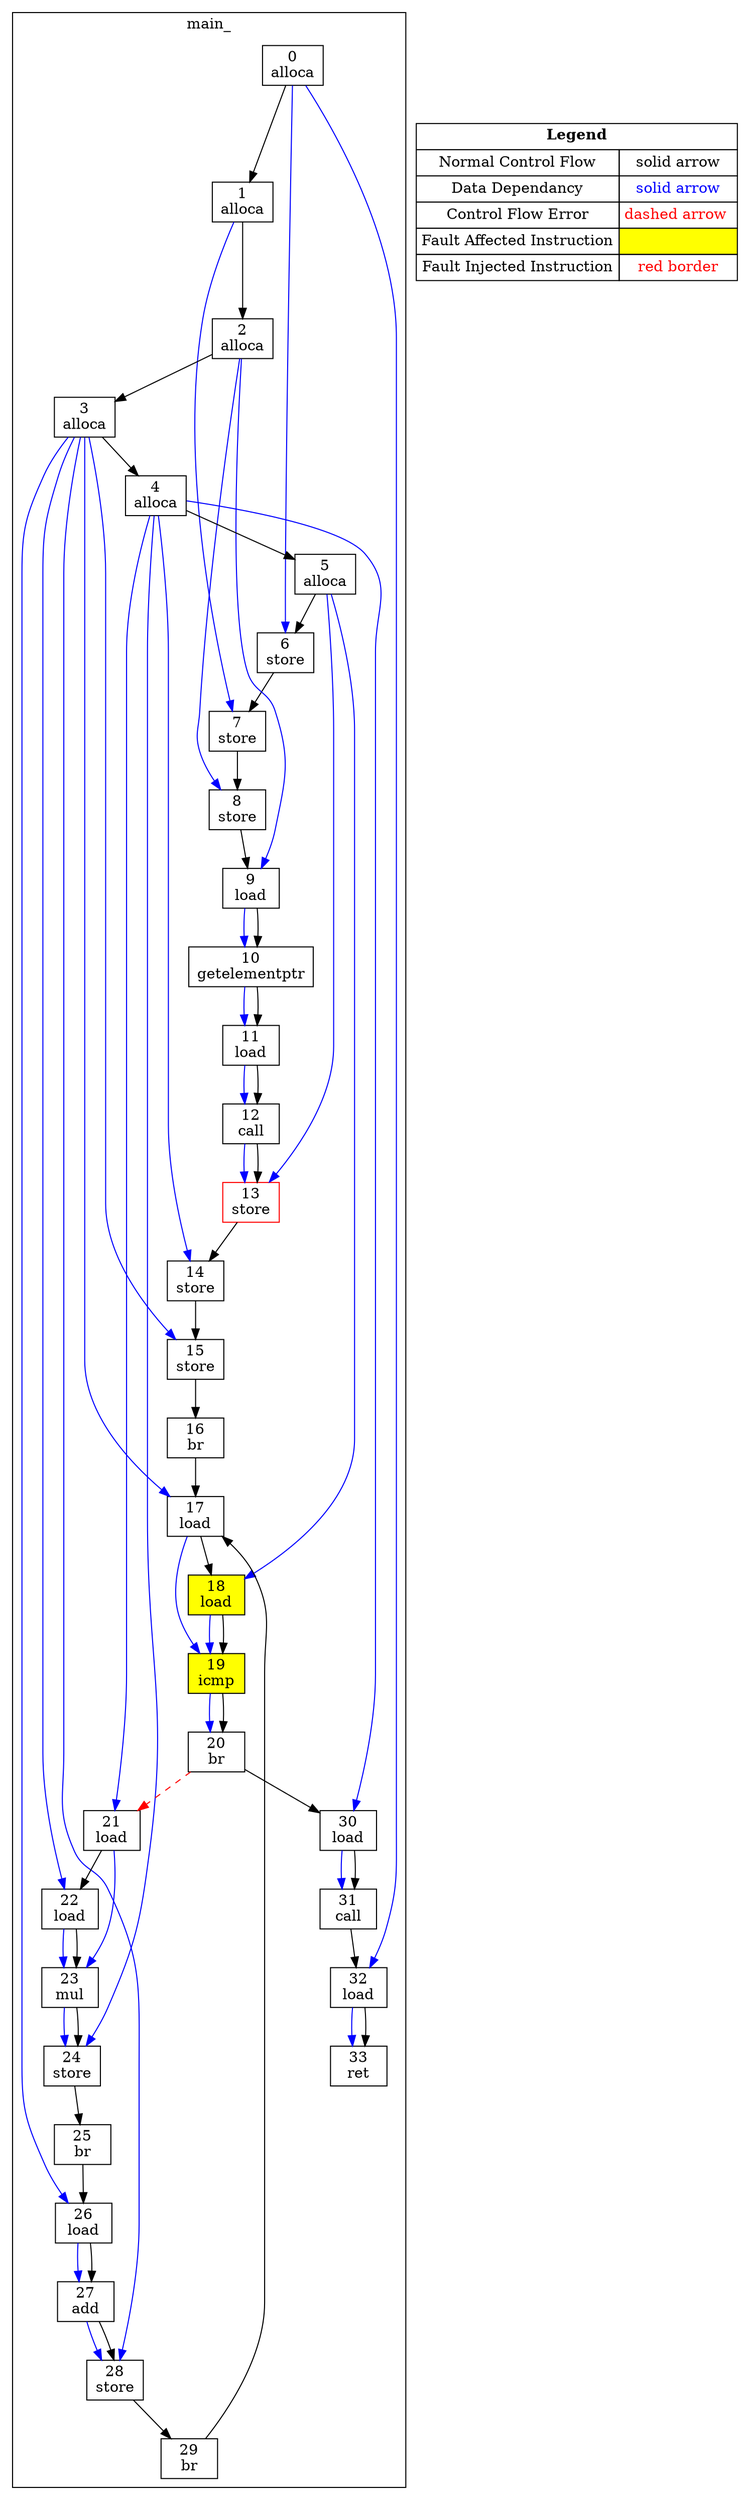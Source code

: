 digraph "LLFI Program Graph" {
llfiID_0 -> llfiID_32 [color="blue"];
llfiID_0 -> llfiID_6 [color="blue"];
llfiID_1 -> llfiID_7 [color="blue"];
llfiID_2 -> llfiID_9 [color="blue"];
llfiID_2 -> llfiID_8 [color="blue"];
llfiID_3 -> llfiID_28 [color="blue"];
llfiID_3 -> llfiID_26 [color="blue"];
llfiID_3 -> llfiID_22 [color="blue"];
llfiID_3 -> llfiID_17 [color="blue"];
llfiID_3 -> llfiID_15 [color="blue"];
llfiID_4 -> llfiID_30 [color="blue"];
llfiID_4 -> llfiID_24 [color="blue"];
llfiID_4 -> llfiID_21 [color="blue"];
llfiID_4 -> llfiID_14 [color="blue"];
llfiID_5 -> llfiID_18 [color="blue"];
llfiID_5 -> llfiID_13 [color="blue"];
llfiID_9 -> llfiID_10 [color="blue"];
llfiID_10 -> llfiID_11 [color="blue"];
llfiID_11 -> llfiID_12 [color="blue"];
llfiID_12 -> llfiID_13 [color="blue"];
llfiID_17 -> llfiID_19 [color="blue"];
llfiID_18 -> llfiID_19 [color="blue"];
llfiID_19 -> llfiID_20 [color="blue"];
llfiID_21 -> llfiID_23 [color="blue"];
llfiID_22 -> llfiID_23 [color="blue"];
llfiID_23 -> llfiID_24 [color="blue"];
llfiID_26 -> llfiID_27 [color="blue"];
llfiID_27 -> llfiID_28 [color="blue"];
llfiID_30 -> llfiID_31 [color="blue"];
llfiID_32 -> llfiID_33 [color="blue"];
subgraph cluster_main_ {
label = "main_";
llfiID_0 [shape=record,label="0\nalloca\n"];
llfiID_1 [shape=record,label="1\nalloca\n"];
llfiID_2 [shape=record,label="2\nalloca\n"];
llfiID_3 [shape=record,label="3\nalloca\n"];
llfiID_4 [shape=record,label="4\nalloca\n"];
llfiID_5 [shape=record,label="5\nalloca\n"];
llfiID_6 [shape=record,label="6\nstore\n"];
llfiID_7 [shape=record,label="7\nstore\n"];
llfiID_8 [shape=record,label="8\nstore\n"];
llfiID_9 [shape=record,label="9\nload\n"];
llfiID_10 [shape=record,label="10\ngetelementptr\n"];
llfiID_11 [shape=record,label="11\nload\n"];
llfiID_12 [shape=record,label="12\ncall\n"];
llfiID_13 [shape=record,label="13\nstore\n", color="red"];
llfiID_14 [shape=record,label="14\nstore\n"];
llfiID_15 [shape=record,label="15\nstore\n"];
llfiID_16 [shape=record,label="16\nbr\n"];
}
llfiID_0 -> llfiID_1;
llfiID_1 -> llfiID_2;
llfiID_2 -> llfiID_3;
llfiID_3 -> llfiID_4;
llfiID_4 -> llfiID_5;
llfiID_5 -> llfiID_6;
llfiID_6 -> llfiID_7;
llfiID_7 -> llfiID_8;
llfiID_8 -> llfiID_9;
llfiID_9 -> llfiID_10;
llfiID_10 -> llfiID_11;
llfiID_11 -> llfiID_12;
llfiID_12 -> llfiID_13;
llfiID_13 -> llfiID_14;
llfiID_14 -> llfiID_15;
llfiID_15 -> llfiID_16;
llfiID_16 -> llfiID_17;
subgraph cluster_main_ {
label = "main_";
llfiID_17 [shape=record,label="17\nload\n"];
llfiID_18 [shape=record,label="18\nload\n", style="filled", fillcolor="yellow"];
llfiID_19 [shape=record,label="19\nicmp\n", style="filled", fillcolor="yellow"];
llfiID_20 [shape=record,label="20\nbr\n"];
}
llfiID_17 -> llfiID_18;
llfiID_18 -> llfiID_19;
llfiID_19 -> llfiID_20;
llfiID_20 -> llfiID_21 [color="red", style="dashed"];
llfiID_20 -> llfiID_30;
subgraph cluster_main_ {
label = "main_";
llfiID_21 [shape=record,label="21\nload\n"];
llfiID_22 [shape=record,label="22\nload\n"];
llfiID_23 [shape=record,label="23\nmul\n"];
llfiID_24 [shape=record,label="24\nstore\n"];
llfiID_25 [shape=record,label="25\nbr\n"];
}
llfiID_21 -> llfiID_22;
llfiID_22 -> llfiID_23;
llfiID_23 -> llfiID_24;
llfiID_24 -> llfiID_25;
llfiID_25 -> llfiID_26;
subgraph cluster_main_ {
label = "main_";
llfiID_26 [shape=record,label="26\nload\n"];
llfiID_27 [shape=record,label="27\nadd\n"];
llfiID_28 [shape=record,label="28\nstore\n"];
llfiID_29 [shape=record,label="29\nbr\n"];
}
llfiID_26 -> llfiID_27;
llfiID_27 -> llfiID_28;
llfiID_28 -> llfiID_29;
llfiID_29 -> llfiID_17;
subgraph cluster_main_ {
label = "main_";
llfiID_30 [shape=record,label="30\nload\n"];
llfiID_31 [shape=record,label="31\ncall\n"];
llfiID_32 [shape=record,label="32\nload\n"];
llfiID_33 [shape=record,label="33\nret\n"];
}
llfiID_30 -> llfiID_31;
llfiID_31 -> llfiID_32;
llfiID_32 -> llfiID_33;
{ rank = sink;Legend [shape=none, margin=0, label=<<TABLE BORDER="0" CELLBORDER="1" CELLSPACING="0" CELLPADDING="4"> <TR>  <TD COLSPAN="2"><B>Legend</B></TD> </TR> <TR>  <TD>Normal Control Flow</TD>  <TD><FONT COLOR="black"> solid arrow </FONT></TD> </TR> <TR>  <TD>Data Dependancy</TD>  <TD><FONT COLOR="blue"> solid arrow </FONT></TD> </TR> <TR>  <TD>Control Flow Error</TD>  <TD><FONT COLOR="red">dashed arrow </FONT></TD> </TR> <TR>  <TD>Fault Affected Instruction</TD>  <TD BGCOLOR="YELLOW"></TD> </TR> <TR>  <TD>Fault Injected Instruction</TD>  <TD><FONT COLOR="red"> red border </FONT></TD> </TR></TABLE>>];}}

